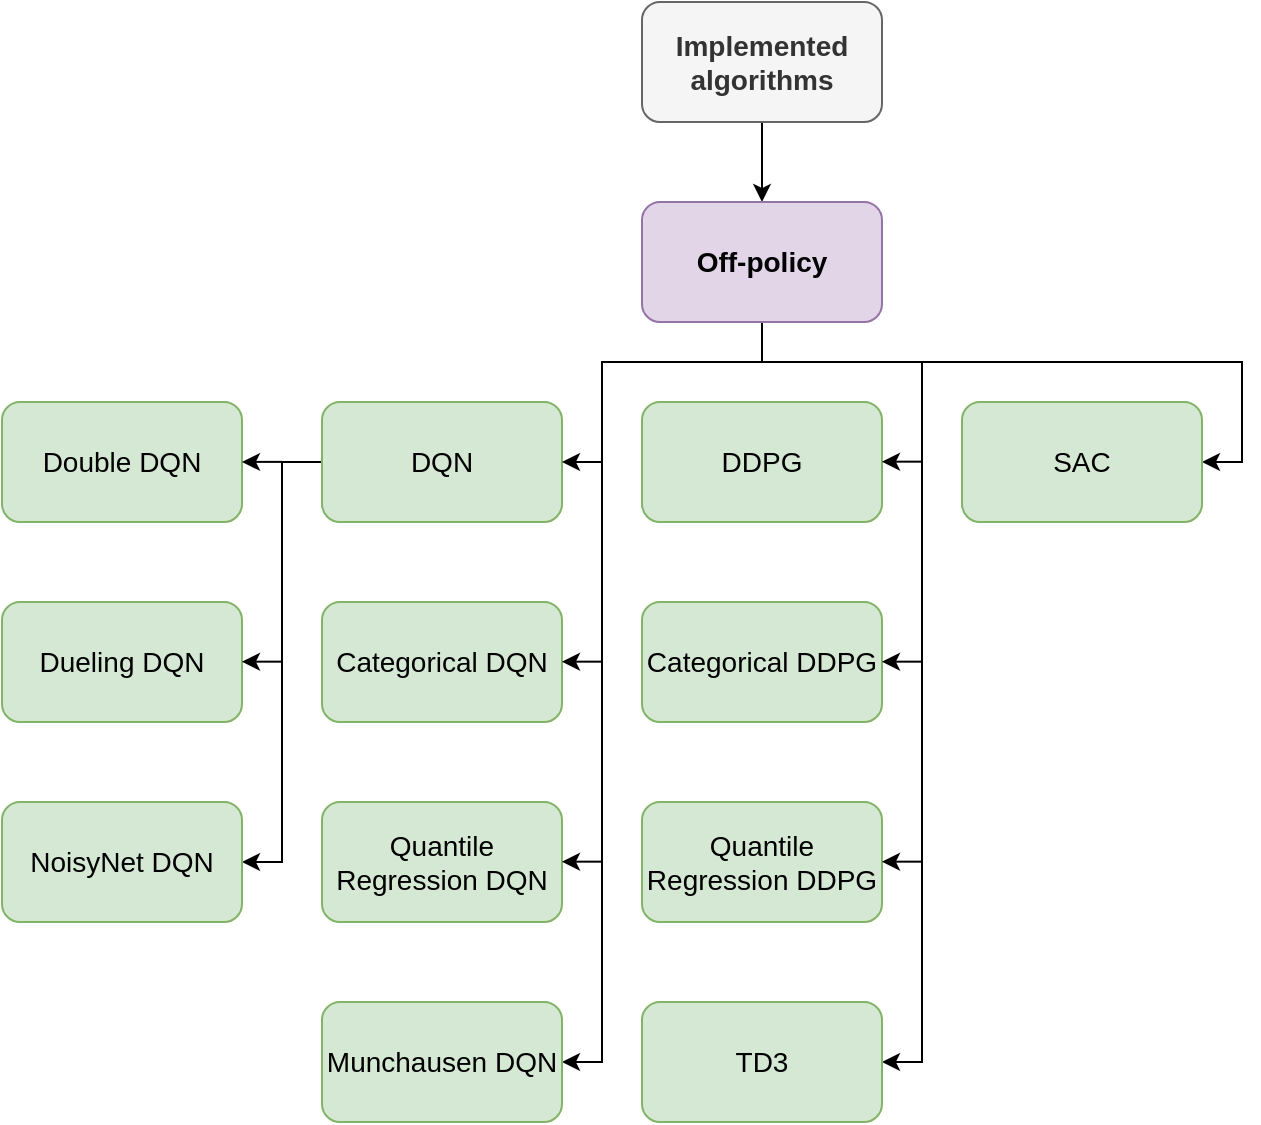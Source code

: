 <mxfile version="13.7.9" type="embed"><diagram id="_0CjULQDfYpoH-80Ni5U" name="Page-1"><mxGraphModel dx="827" dy="555" grid="1" gridSize="10" guides="1" tooltips="1" connect="1" arrows="1" fold="1" page="1" pageScale="1" pageWidth="1169" pageHeight="827" math="0" shadow="0"><root><mxCell id="0"/><mxCell id="1" parent="0"/><mxCell id="ahRhHKIJle8awH1ZMlcm-3" style="edgeStyle=orthogonalEdgeStyle;rounded=0;orthogonalLoop=1;jettySize=auto;html=1;entryX=0.5;entryY=0;entryDx=0;entryDy=0;" parent="1" source="ahRhHKIJle8awH1ZMlcm-1" target="ahRhHKIJle8awH1ZMlcm-2" edge="1"><mxGeometry relative="1" as="geometry"/></mxCell><mxCell id="ahRhHKIJle8awH1ZMlcm-1" value="Implemented algorithms" style="rounded=1;whiteSpace=wrap;html=1;fontStyle=1;fontSize=14;fillColor=#f5f5f5;strokeColor=#666666;fontColor=#333333;" parent="1" vertex="1"><mxGeometry x="520" y="120" width="120" height="60" as="geometry"/></mxCell><mxCell id="ahRhHKIJle8awH1ZMlcm-22" style="edgeStyle=orthogonalEdgeStyle;rounded=0;orthogonalLoop=1;jettySize=auto;html=1;entryX=1;entryY=0.5;entryDx=0;entryDy=0;" parent="1" source="ahRhHKIJle8awH1ZMlcm-2" target="ahRhHKIJle8awH1ZMlcm-10" edge="1"><mxGeometry relative="1" as="geometry"><Array as="points"><mxPoint x="580" y="300"/><mxPoint x="500" y="300"/><mxPoint x="500" y="650"/></Array></mxGeometry></mxCell><mxCell id="ahRhHKIJle8awH1ZMlcm-23" style="edgeStyle=orthogonalEdgeStyle;rounded=0;orthogonalLoop=1;jettySize=auto;html=1;entryX=1;entryY=0.5;entryDx=0;entryDy=0;" parent="1" source="ahRhHKIJle8awH1ZMlcm-2" target="ahRhHKIJle8awH1ZMlcm-14" edge="1"><mxGeometry relative="1" as="geometry"><Array as="points"><mxPoint x="580" y="300"/><mxPoint x="660" y="300"/><mxPoint x="660" y="650"/></Array></mxGeometry></mxCell><mxCell id="ahRhHKIJle8awH1ZMlcm-24" style="edgeStyle=orthogonalEdgeStyle;rounded=0;orthogonalLoop=1;jettySize=auto;html=1;entryX=1;entryY=0.5;entryDx=0;entryDy=0;" parent="1" source="ahRhHKIJle8awH1ZMlcm-2" target="ahRhHKIJle8awH1ZMlcm-15" edge="1"><mxGeometry relative="1" as="geometry"><Array as="points"><mxPoint x="580" y="300"/><mxPoint x="820" y="300"/><mxPoint x="820" y="350"/></Array></mxGeometry></mxCell><mxCell id="ahRhHKIJle8awH1ZMlcm-2" value="Off-policy" style="rounded=1;whiteSpace=wrap;html=1;fontStyle=1;fontSize=14;fillColor=#e1d5e7;strokeColor=#9673a6;fontColor=#000000;" parent="1" vertex="1"><mxGeometry x="520" y="220" width="120" height="60" as="geometry"/></mxCell><mxCell id="ahRhHKIJle8awH1ZMlcm-35" style="edgeStyle=orthogonalEdgeStyle;rounded=0;orthogonalLoop=1;jettySize=auto;html=1;entryX=1;entryY=0.5;entryDx=0;entryDy=0;" parent="1" source="ahRhHKIJle8awH1ZMlcm-4" target="ahRhHKIJle8awH1ZMlcm-27" edge="1"><mxGeometry relative="1" as="geometry"/></mxCell><mxCell id="ahRhHKIJle8awH1ZMlcm-4" value="DQN" style="rounded=1;whiteSpace=wrap;html=1;fontStyle=0;fontSize=14;fillColor=#d5e8d4;strokeColor=#82b366;fontColor=#000000;" parent="1" vertex="1"><mxGeometry x="360" y="320" width="120" height="60" as="geometry"/></mxCell><mxCell id="ahRhHKIJle8awH1ZMlcm-8" value="Categorical DQN" style="rounded=1;whiteSpace=wrap;html=1;fontSize=14;fillColor=#d5e8d4;strokeColor=#82b366;fontColor=#000000;" parent="1" vertex="1"><mxGeometry x="360" y="420" width="120" height="60" as="geometry"/></mxCell><mxCell id="ahRhHKIJle8awH1ZMlcm-9" value="Quantile Regression DQN" style="rounded=1;whiteSpace=wrap;html=1;fontStyle=0;fontSize=14;fillColor=#d5e8d4;strokeColor=#82b366;fontColor=#000000;" parent="1" vertex="1"><mxGeometry x="360" y="520" width="120" height="60" as="geometry"/></mxCell><mxCell id="ahRhHKIJle8awH1ZMlcm-10" value="Munchausen DQN" style="rounded=1;whiteSpace=wrap;html=1;fontStyle=0;fontSize=14;fillColor=#d5e8d4;strokeColor=#82b366;fontColor=#000000;" parent="1" vertex="1"><mxGeometry x="360" y="620" width="120" height="60" as="geometry"/></mxCell><mxCell id="ahRhHKIJle8awH1ZMlcm-11" value="DDPG" style="rounded=1;whiteSpace=wrap;html=1;fontStyle=0;fontSize=14;fillColor=#d5e8d4;strokeColor=#82b366;fontColor=#000000;" parent="1" vertex="1"><mxGeometry x="520" y="320" width="120" height="60" as="geometry"/></mxCell><mxCell id="ahRhHKIJle8awH1ZMlcm-12" value="Categorical DDPG" style="rounded=1;whiteSpace=wrap;html=1;fontStyle=0;fontSize=14;fillColor=#d5e8d4;strokeColor=#82b366;fontColor=#000000;" parent="1" vertex="1"><mxGeometry x="520" y="420" width="120" height="60" as="geometry"/></mxCell><mxCell id="ahRhHKIJle8awH1ZMlcm-13" value="Quantile Regression DDPG" style="rounded=1;whiteSpace=wrap;html=1;fontStyle=0;fontSize=14;fillColor=#d5e8d4;strokeColor=#82b366;fontColor=#000000;" parent="1" vertex="1"><mxGeometry x="520" y="520" width="120" height="60" as="geometry"/></mxCell><mxCell id="ahRhHKIJle8awH1ZMlcm-14" value="TD3" style="rounded=1;whiteSpace=wrap;html=1;fontStyle=0;fontSize=14;fillColor=#d5e8d4;strokeColor=#82b366;fontColor=#000000;" parent="1" vertex="1"><mxGeometry x="520" y="620" width="120" height="60" as="geometry"/></mxCell><mxCell id="ahRhHKIJle8awH1ZMlcm-15" value="SAC" style="rounded=1;whiteSpace=wrap;html=1;fontStyle=0;fontSize=14;fillColor=#d5e8d4;strokeColor=#82b366;fontColor=#000000;" parent="1" vertex="1"><mxGeometry x="680" y="320" width="120" height="60" as="geometry"/></mxCell><mxCell id="ahRhHKIJle8awH1ZMlcm-25" value="Double DQN" style="rounded=1;whiteSpace=wrap;html=1;fontStyle=0;fontSize=14;fillColor=#d5e8d4;strokeColor=#82b366;fontColor=#000000;" parent="1" vertex="1"><mxGeometry x="200" y="320" width="120" height="60" as="geometry"/></mxCell><mxCell id="ahRhHKIJle8awH1ZMlcm-26" value="Dueling DQN" style="rounded=1;whiteSpace=wrap;html=1;fontStyle=0;fontSize=14;fillColor=#d5e8d4;strokeColor=#82b366;fontColor=#000000;" parent="1" vertex="1"><mxGeometry x="200" y="420" width="120" height="60" as="geometry"/></mxCell><mxCell id="ahRhHKIJle8awH1ZMlcm-27" value="NoisyNet DQN" style="rounded=1;whiteSpace=wrap;html=1;fontStyle=0;fontSize=14;fillColor=#d5e8d4;strokeColor=#82b366;fontColor=#000000;" parent="1" vertex="1"><mxGeometry x="200" y="520" width="120" height="60" as="geometry"/></mxCell><mxCell id="ahRhHKIJle8awH1ZMlcm-29" value="" style="endArrow=classic;html=1;entryX=1;entryY=0.5;entryDx=0;entryDy=0;" parent="1" target="ahRhHKIJle8awH1ZMlcm-4" edge="1"><mxGeometry width="50" height="50" relative="1" as="geometry"><mxPoint x="500" y="350" as="sourcePoint"/><mxPoint x="530" y="370" as="targetPoint"/></mxGeometry></mxCell><mxCell id="ahRhHKIJle8awH1ZMlcm-30" value="" style="endArrow=classic;html=1;entryX=1;entryY=0.5;entryDx=0;entryDy=0;" parent="1" edge="1"><mxGeometry width="50" height="50" relative="1" as="geometry"><mxPoint x="500" y="449.83" as="sourcePoint"/><mxPoint x="480" y="449.83" as="targetPoint"/></mxGeometry></mxCell><mxCell id="ahRhHKIJle8awH1ZMlcm-31" value="" style="endArrow=classic;html=1;entryX=1;entryY=0.5;entryDx=0;entryDy=0;" parent="1" edge="1"><mxGeometry width="50" height="50" relative="1" as="geometry"><mxPoint x="500" y="549.83" as="sourcePoint"/><mxPoint x="480" y="549.83" as="targetPoint"/></mxGeometry></mxCell><mxCell id="ahRhHKIJle8awH1ZMlcm-32" value="" style="endArrow=classic;html=1;entryX=1;entryY=0.5;entryDx=0;entryDy=0;" parent="1" edge="1"><mxGeometry width="50" height="50" relative="1" as="geometry"><mxPoint x="660" y="349.83" as="sourcePoint"/><mxPoint x="640" y="349.83" as="targetPoint"/></mxGeometry></mxCell><mxCell id="ahRhHKIJle8awH1ZMlcm-33" value="" style="endArrow=classic;html=1;entryX=1;entryY=0.5;entryDx=0;entryDy=0;" parent="1" edge="1"><mxGeometry width="50" height="50" relative="1" as="geometry"><mxPoint x="660" y="449.83" as="sourcePoint"/><mxPoint x="640" y="449.83" as="targetPoint"/></mxGeometry></mxCell><mxCell id="ahRhHKIJle8awH1ZMlcm-34" value="" style="endArrow=classic;html=1;entryX=1;entryY=0.5;entryDx=0;entryDy=0;" parent="1" edge="1"><mxGeometry width="50" height="50" relative="1" as="geometry"><mxPoint x="660" y="549.83" as="sourcePoint"/><mxPoint x="640" y="549.83" as="targetPoint"/></mxGeometry></mxCell><mxCell id="ahRhHKIJle8awH1ZMlcm-36" value="" style="endArrow=classic;html=1;entryX=1;entryY=0.5;entryDx=0;entryDy=0;" parent="1" edge="1"><mxGeometry width="50" height="50" relative="1" as="geometry"><mxPoint x="340" y="349.94" as="sourcePoint"/><mxPoint x="320" y="349.94" as="targetPoint"/></mxGeometry></mxCell><mxCell id="ahRhHKIJle8awH1ZMlcm-37" value="" style="endArrow=classic;html=1;entryX=1;entryY=0.5;entryDx=0;entryDy=0;" parent="1" edge="1"><mxGeometry width="50" height="50" relative="1" as="geometry"><mxPoint x="340" y="449.83" as="sourcePoint"/><mxPoint x="320" y="449.83" as="targetPoint"/></mxGeometry></mxCell></root></mxGraphModel></diagram></mxfile>